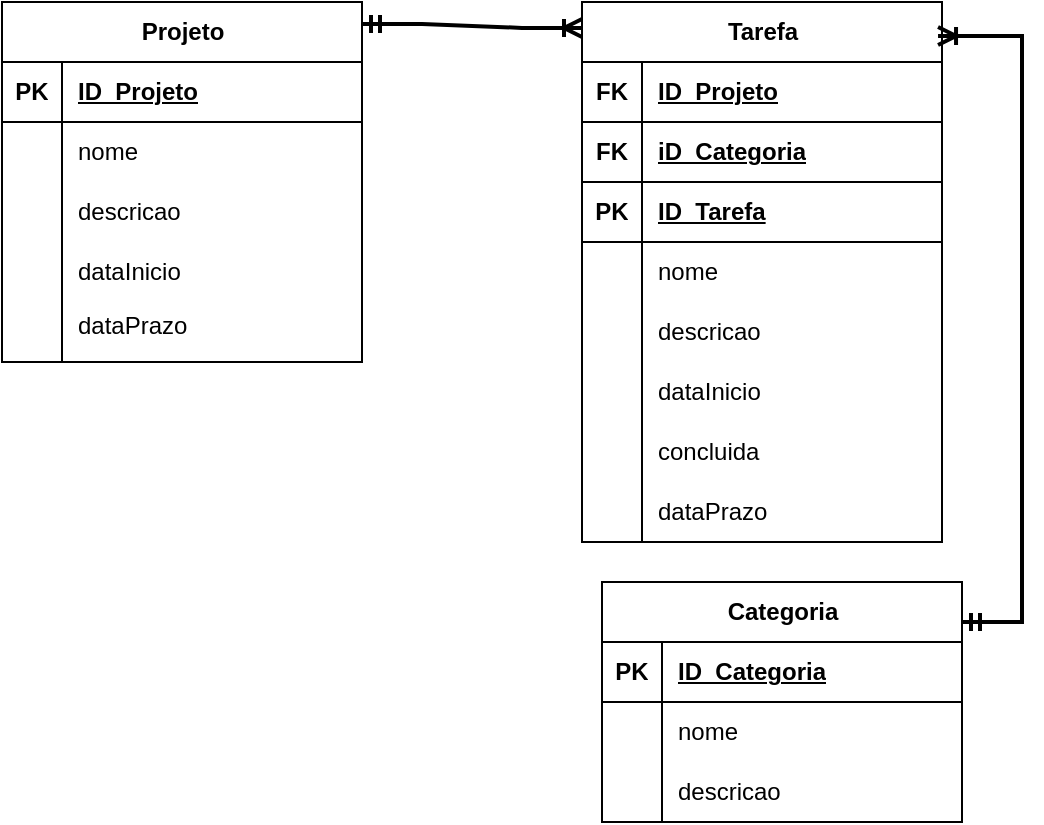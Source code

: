 <mxfile version="21.3.7" type="github">
  <diagram name="Página-1" id="YZzorlTxZwB57aUih1hC">
    <mxGraphModel dx="872" dy="484" grid="1" gridSize="10" guides="1" tooltips="1" connect="1" arrows="1" fold="1" page="1" pageScale="1" pageWidth="827" pageHeight="1169" math="0" shadow="0">
      <root>
        <mxCell id="0" />
        <mxCell id="1" parent="0" />
        <mxCell id="PAhlhJfUaNJZJe4MdjZm-1" value="Projeto" style="shape=table;startSize=30;container=1;collapsible=1;childLayout=tableLayout;fixedRows=1;rowLines=0;fontStyle=1;align=center;resizeLast=1;html=1;strokeColor=default;fontFamily=Helvetica;fontSize=12;fontColor=default;fillColor=default;" vertex="1" parent="1">
          <mxGeometry x="150" y="80" width="180" height="180" as="geometry" />
        </mxCell>
        <mxCell id="PAhlhJfUaNJZJe4MdjZm-2" value="" style="shape=tableRow;horizontal=0;startSize=0;swimlaneHead=0;swimlaneBody=0;fillColor=none;collapsible=0;dropTarget=0;points=[[0,0.5],[1,0.5]];portConstraint=eastwest;top=0;left=0;right=0;bottom=1;strokeColor=default;fontFamily=Helvetica;fontSize=12;fontColor=default;html=1;" vertex="1" parent="PAhlhJfUaNJZJe4MdjZm-1">
          <mxGeometry y="30" width="180" height="30" as="geometry" />
        </mxCell>
        <mxCell id="PAhlhJfUaNJZJe4MdjZm-3" value="PK" style="shape=partialRectangle;connectable=0;fillColor=none;top=0;left=0;bottom=0;right=0;fontStyle=1;overflow=hidden;whiteSpace=wrap;html=1;strokeColor=default;fontFamily=Helvetica;fontSize=12;fontColor=default;startSize=30;" vertex="1" parent="PAhlhJfUaNJZJe4MdjZm-2">
          <mxGeometry width="30" height="30" as="geometry">
            <mxRectangle width="30" height="30" as="alternateBounds" />
          </mxGeometry>
        </mxCell>
        <mxCell id="PAhlhJfUaNJZJe4MdjZm-4" value="ID_Projeto" style="shape=partialRectangle;connectable=0;fillColor=none;top=0;left=0;bottom=0;right=0;align=left;spacingLeft=6;fontStyle=5;overflow=hidden;whiteSpace=wrap;html=1;strokeColor=default;fontFamily=Helvetica;fontSize=12;fontColor=default;startSize=30;" vertex="1" parent="PAhlhJfUaNJZJe4MdjZm-2">
          <mxGeometry x="30" width="150" height="30" as="geometry">
            <mxRectangle width="150" height="30" as="alternateBounds" />
          </mxGeometry>
        </mxCell>
        <mxCell id="PAhlhJfUaNJZJe4MdjZm-5" value="" style="shape=tableRow;horizontal=0;startSize=0;swimlaneHead=0;swimlaneBody=0;fillColor=none;collapsible=0;dropTarget=0;points=[[0,0.5],[1,0.5]];portConstraint=eastwest;top=0;left=0;right=0;bottom=0;strokeColor=default;fontFamily=Helvetica;fontSize=12;fontColor=default;html=1;" vertex="1" parent="PAhlhJfUaNJZJe4MdjZm-1">
          <mxGeometry y="60" width="180" height="30" as="geometry" />
        </mxCell>
        <mxCell id="PAhlhJfUaNJZJe4MdjZm-6" value="" style="shape=partialRectangle;connectable=0;fillColor=none;top=0;left=0;bottom=0;right=0;editable=1;overflow=hidden;whiteSpace=wrap;html=1;strokeColor=default;fontFamily=Helvetica;fontSize=12;fontColor=default;startSize=30;" vertex="1" parent="PAhlhJfUaNJZJe4MdjZm-5">
          <mxGeometry width="30" height="30" as="geometry">
            <mxRectangle width="30" height="30" as="alternateBounds" />
          </mxGeometry>
        </mxCell>
        <mxCell id="PAhlhJfUaNJZJe4MdjZm-7" value="nome" style="shape=partialRectangle;connectable=0;fillColor=none;top=0;left=0;bottom=0;right=0;align=left;spacingLeft=6;overflow=hidden;whiteSpace=wrap;html=1;strokeColor=default;fontFamily=Helvetica;fontSize=12;fontColor=default;startSize=30;" vertex="1" parent="PAhlhJfUaNJZJe4MdjZm-5">
          <mxGeometry x="30" width="150" height="30" as="geometry">
            <mxRectangle width="150" height="30" as="alternateBounds" />
          </mxGeometry>
        </mxCell>
        <mxCell id="PAhlhJfUaNJZJe4MdjZm-8" value="" style="shape=tableRow;horizontal=0;startSize=0;swimlaneHead=0;swimlaneBody=0;fillColor=none;collapsible=0;dropTarget=0;points=[[0,0.5],[1,0.5]];portConstraint=eastwest;top=0;left=0;right=0;bottom=0;strokeColor=default;fontFamily=Helvetica;fontSize=12;fontColor=default;html=1;" vertex="1" parent="PAhlhJfUaNJZJe4MdjZm-1">
          <mxGeometry y="90" width="180" height="30" as="geometry" />
        </mxCell>
        <mxCell id="PAhlhJfUaNJZJe4MdjZm-9" value="" style="shape=partialRectangle;connectable=0;fillColor=none;top=0;left=0;bottom=0;right=0;editable=1;overflow=hidden;whiteSpace=wrap;html=1;strokeColor=default;fontFamily=Helvetica;fontSize=12;fontColor=default;startSize=30;" vertex="1" parent="PAhlhJfUaNJZJe4MdjZm-8">
          <mxGeometry width="30" height="30" as="geometry">
            <mxRectangle width="30" height="30" as="alternateBounds" />
          </mxGeometry>
        </mxCell>
        <mxCell id="PAhlhJfUaNJZJe4MdjZm-10" value="descricao" style="shape=partialRectangle;connectable=0;fillColor=none;top=0;left=0;bottom=0;right=0;align=left;spacingLeft=6;overflow=hidden;whiteSpace=wrap;html=1;strokeColor=default;fontFamily=Helvetica;fontSize=12;fontColor=default;startSize=30;" vertex="1" parent="PAhlhJfUaNJZJe4MdjZm-8">
          <mxGeometry x="30" width="150" height="30" as="geometry">
            <mxRectangle width="150" height="30" as="alternateBounds" />
          </mxGeometry>
        </mxCell>
        <mxCell id="PAhlhJfUaNJZJe4MdjZm-11" value="" style="shape=tableRow;horizontal=0;startSize=0;swimlaneHead=0;swimlaneBody=0;fillColor=none;collapsible=0;dropTarget=0;points=[[0,0.5],[1,0.5]];portConstraint=eastwest;top=0;left=0;right=0;bottom=0;strokeColor=default;fontFamily=Helvetica;fontSize=12;fontColor=default;html=1;" vertex="1" parent="PAhlhJfUaNJZJe4MdjZm-1">
          <mxGeometry y="120" width="180" height="30" as="geometry" />
        </mxCell>
        <mxCell id="PAhlhJfUaNJZJe4MdjZm-12" value="" style="shape=partialRectangle;connectable=0;fillColor=none;top=0;left=0;bottom=0;right=0;editable=1;overflow=hidden;whiteSpace=wrap;html=1;strokeColor=default;fontFamily=Helvetica;fontSize=12;fontColor=default;startSize=30;" vertex="1" parent="PAhlhJfUaNJZJe4MdjZm-11">
          <mxGeometry width="30" height="30" as="geometry">
            <mxRectangle width="30" height="30" as="alternateBounds" />
          </mxGeometry>
        </mxCell>
        <mxCell id="PAhlhJfUaNJZJe4MdjZm-13" value="dataInicio" style="shape=partialRectangle;connectable=0;fillColor=none;top=0;left=0;bottom=0;right=0;align=left;spacingLeft=6;overflow=hidden;whiteSpace=wrap;html=1;strokeColor=default;fontFamily=Helvetica;fontSize=12;fontColor=default;startSize=30;" vertex="1" parent="PAhlhJfUaNJZJe4MdjZm-11">
          <mxGeometry x="30" width="150" height="30" as="geometry">
            <mxRectangle width="150" height="30" as="alternateBounds" />
          </mxGeometry>
        </mxCell>
        <mxCell id="PAhlhJfUaNJZJe4MdjZm-14" style="shape=tableRow;horizontal=0;startSize=0;swimlaneHead=0;swimlaneBody=0;fillColor=none;collapsible=0;dropTarget=0;points=[[0,0.5],[1,0.5]];portConstraint=eastwest;top=0;left=0;right=0;bottom=0;strokeColor=default;fontFamily=Helvetica;fontSize=12;fontColor=default;html=1;" vertex="1" parent="PAhlhJfUaNJZJe4MdjZm-1">
          <mxGeometry y="150" width="180" height="30" as="geometry" />
        </mxCell>
        <mxCell id="PAhlhJfUaNJZJe4MdjZm-15" style="shape=partialRectangle;connectable=0;fillColor=none;top=0;left=0;bottom=0;right=0;editable=1;overflow=hidden;whiteSpace=wrap;html=1;strokeColor=default;fontFamily=Helvetica;fontSize=12;fontColor=default;startSize=30;" vertex="1" parent="PAhlhJfUaNJZJe4MdjZm-14">
          <mxGeometry width="30" height="30" as="geometry">
            <mxRectangle width="30" height="30" as="alternateBounds" />
          </mxGeometry>
        </mxCell>
        <mxCell id="PAhlhJfUaNJZJe4MdjZm-16" style="shape=partialRectangle;connectable=0;fillColor=none;top=0;left=0;bottom=0;right=0;align=left;spacingLeft=6;overflow=hidden;whiteSpace=wrap;html=1;strokeColor=default;fontFamily=Helvetica;fontSize=12;fontColor=default;startSize=30;" vertex="1" parent="PAhlhJfUaNJZJe4MdjZm-14">
          <mxGeometry x="30" width="150" height="30" as="geometry">
            <mxRectangle width="150" height="30" as="alternateBounds" />
          </mxGeometry>
        </mxCell>
        <mxCell id="PAhlhJfUaNJZJe4MdjZm-17" value="dataPrazo" style="shape=partialRectangle;connectable=0;fillColor=none;top=0;left=0;bottom=0;right=0;align=left;spacingLeft=6;overflow=hidden;whiteSpace=wrap;html=1;strokeColor=default;fontFamily=Helvetica;fontSize=12;fontColor=default;startSize=30;" vertex="1" parent="1">
          <mxGeometry x="180" y="227" width="150" height="30" as="geometry">
            <mxRectangle width="150" height="30" as="alternateBounds" />
          </mxGeometry>
        </mxCell>
        <mxCell id="PAhlhJfUaNJZJe4MdjZm-18" value="Tarefa" style="shape=table;startSize=30;container=1;collapsible=1;childLayout=tableLayout;fixedRows=1;rowLines=0;fontStyle=1;align=center;resizeLast=1;html=1;strokeColor=default;fontFamily=Helvetica;fontSize=12;fontColor=default;fillColor=default;" vertex="1" parent="1">
          <mxGeometry x="440" y="80" width="180" height="270" as="geometry" />
        </mxCell>
        <mxCell id="PAhlhJfUaNJZJe4MdjZm-57" style="shape=tableRow;horizontal=0;startSize=0;swimlaneHead=0;swimlaneBody=0;fillColor=none;collapsible=0;dropTarget=0;points=[[0,0.5],[1,0.5]];portConstraint=eastwest;top=0;left=0;right=0;bottom=1;strokeColor=default;fontFamily=Helvetica;fontSize=12;fontColor=default;html=1;" vertex="1" parent="PAhlhJfUaNJZJe4MdjZm-18">
          <mxGeometry y="30" width="180" height="30" as="geometry" />
        </mxCell>
        <mxCell id="PAhlhJfUaNJZJe4MdjZm-58" value="FK" style="shape=partialRectangle;connectable=0;fillColor=none;top=0;left=0;bottom=0;right=0;fontStyle=1;overflow=hidden;whiteSpace=wrap;html=1;strokeColor=default;fontFamily=Helvetica;fontSize=12;fontColor=default;startSize=30;" vertex="1" parent="PAhlhJfUaNJZJe4MdjZm-57">
          <mxGeometry width="30" height="30" as="geometry">
            <mxRectangle width="30" height="30" as="alternateBounds" />
          </mxGeometry>
        </mxCell>
        <mxCell id="PAhlhJfUaNJZJe4MdjZm-59" value="ID_Projeto" style="shape=partialRectangle;connectable=0;fillColor=none;top=0;left=0;bottom=0;right=0;align=left;spacingLeft=6;fontStyle=5;overflow=hidden;whiteSpace=wrap;html=1;strokeColor=default;fontFamily=Helvetica;fontSize=12;fontColor=default;startSize=30;" vertex="1" parent="PAhlhJfUaNJZJe4MdjZm-57">
          <mxGeometry x="30" width="150" height="30" as="geometry">
            <mxRectangle width="150" height="30" as="alternateBounds" />
          </mxGeometry>
        </mxCell>
        <mxCell id="PAhlhJfUaNJZJe4MdjZm-19" style="shape=tableRow;horizontal=0;startSize=0;swimlaneHead=0;swimlaneBody=0;fillColor=none;collapsible=0;dropTarget=0;points=[[0,0.5],[1,0.5]];portConstraint=eastwest;top=0;left=0;right=0;bottom=1;strokeColor=default;fontFamily=Helvetica;fontSize=12;fontColor=default;html=1;" vertex="1" parent="PAhlhJfUaNJZJe4MdjZm-18">
          <mxGeometry y="60" width="180" height="30" as="geometry" />
        </mxCell>
        <mxCell id="PAhlhJfUaNJZJe4MdjZm-20" value="FK" style="shape=partialRectangle;connectable=0;fillColor=none;top=0;left=0;bottom=0;right=0;fontStyle=1;overflow=hidden;whiteSpace=wrap;html=1;strokeColor=default;fontFamily=Helvetica;fontSize=12;fontColor=default;startSize=30;" vertex="1" parent="PAhlhJfUaNJZJe4MdjZm-19">
          <mxGeometry width="30" height="30" as="geometry">
            <mxRectangle width="30" height="30" as="alternateBounds" />
          </mxGeometry>
        </mxCell>
        <mxCell id="PAhlhJfUaNJZJe4MdjZm-21" value="iD_Categoria" style="shape=partialRectangle;connectable=0;fillColor=none;top=0;left=0;bottom=0;right=0;align=left;spacingLeft=6;fontStyle=5;overflow=hidden;whiteSpace=wrap;html=1;strokeColor=default;fontFamily=Helvetica;fontSize=12;fontColor=default;startSize=30;" vertex="1" parent="PAhlhJfUaNJZJe4MdjZm-19">
          <mxGeometry x="30" width="150" height="30" as="geometry">
            <mxRectangle width="150" height="30" as="alternateBounds" />
          </mxGeometry>
        </mxCell>
        <mxCell id="PAhlhJfUaNJZJe4MdjZm-22" value="" style="shape=tableRow;horizontal=0;startSize=0;swimlaneHead=0;swimlaneBody=0;fillColor=none;collapsible=0;dropTarget=0;points=[[0,0.5],[1,0.5]];portConstraint=eastwest;top=0;left=0;right=0;bottom=1;strokeColor=default;fontFamily=Helvetica;fontSize=12;fontColor=default;html=1;" vertex="1" parent="PAhlhJfUaNJZJe4MdjZm-18">
          <mxGeometry y="90" width="180" height="30" as="geometry" />
        </mxCell>
        <mxCell id="PAhlhJfUaNJZJe4MdjZm-23" value="PK" style="shape=partialRectangle;connectable=0;fillColor=none;top=0;left=0;bottom=0;right=0;fontStyle=1;overflow=hidden;whiteSpace=wrap;html=1;strokeColor=default;fontFamily=Helvetica;fontSize=12;fontColor=default;startSize=30;" vertex="1" parent="PAhlhJfUaNJZJe4MdjZm-22">
          <mxGeometry width="30" height="30" as="geometry">
            <mxRectangle width="30" height="30" as="alternateBounds" />
          </mxGeometry>
        </mxCell>
        <mxCell id="PAhlhJfUaNJZJe4MdjZm-24" value="ID_Tarefa" style="shape=partialRectangle;connectable=0;fillColor=none;top=0;left=0;bottom=0;right=0;align=left;spacingLeft=6;fontStyle=5;overflow=hidden;whiteSpace=wrap;html=1;strokeColor=default;fontFamily=Helvetica;fontSize=12;fontColor=default;startSize=30;" vertex="1" parent="PAhlhJfUaNJZJe4MdjZm-22">
          <mxGeometry x="30" width="150" height="30" as="geometry">
            <mxRectangle width="150" height="30" as="alternateBounds" />
          </mxGeometry>
        </mxCell>
        <mxCell id="PAhlhJfUaNJZJe4MdjZm-25" value="" style="shape=tableRow;horizontal=0;startSize=0;swimlaneHead=0;swimlaneBody=0;fillColor=none;collapsible=0;dropTarget=0;points=[[0,0.5],[1,0.5]];portConstraint=eastwest;top=0;left=0;right=0;bottom=0;strokeColor=default;fontFamily=Helvetica;fontSize=12;fontColor=default;html=1;" vertex="1" parent="PAhlhJfUaNJZJe4MdjZm-18">
          <mxGeometry y="120" width="180" height="30" as="geometry" />
        </mxCell>
        <mxCell id="PAhlhJfUaNJZJe4MdjZm-26" value="" style="shape=partialRectangle;connectable=0;fillColor=none;top=0;left=0;bottom=0;right=0;editable=1;overflow=hidden;whiteSpace=wrap;html=1;strokeColor=default;fontFamily=Helvetica;fontSize=12;fontColor=default;startSize=30;" vertex="1" parent="PAhlhJfUaNJZJe4MdjZm-25">
          <mxGeometry width="30" height="30" as="geometry">
            <mxRectangle width="30" height="30" as="alternateBounds" />
          </mxGeometry>
        </mxCell>
        <mxCell id="PAhlhJfUaNJZJe4MdjZm-27" value="nome" style="shape=partialRectangle;connectable=0;fillColor=none;top=0;left=0;bottom=0;right=0;align=left;spacingLeft=6;overflow=hidden;whiteSpace=wrap;html=1;strokeColor=default;fontFamily=Helvetica;fontSize=12;fontColor=default;startSize=30;" vertex="1" parent="PAhlhJfUaNJZJe4MdjZm-25">
          <mxGeometry x="30" width="150" height="30" as="geometry">
            <mxRectangle width="150" height="30" as="alternateBounds" />
          </mxGeometry>
        </mxCell>
        <mxCell id="PAhlhJfUaNJZJe4MdjZm-28" value="" style="shape=tableRow;horizontal=0;startSize=0;swimlaneHead=0;swimlaneBody=0;fillColor=none;collapsible=0;dropTarget=0;points=[[0,0.5],[1,0.5]];portConstraint=eastwest;top=0;left=0;right=0;bottom=0;strokeColor=default;fontFamily=Helvetica;fontSize=12;fontColor=default;html=1;" vertex="1" parent="PAhlhJfUaNJZJe4MdjZm-18">
          <mxGeometry y="150" width="180" height="30" as="geometry" />
        </mxCell>
        <mxCell id="PAhlhJfUaNJZJe4MdjZm-29" value="" style="shape=partialRectangle;connectable=0;fillColor=none;top=0;left=0;bottom=0;right=0;editable=1;overflow=hidden;whiteSpace=wrap;html=1;strokeColor=default;fontFamily=Helvetica;fontSize=12;fontColor=default;startSize=30;" vertex="1" parent="PAhlhJfUaNJZJe4MdjZm-28">
          <mxGeometry width="30" height="30" as="geometry">
            <mxRectangle width="30" height="30" as="alternateBounds" />
          </mxGeometry>
        </mxCell>
        <mxCell id="PAhlhJfUaNJZJe4MdjZm-30" value="descricao" style="shape=partialRectangle;connectable=0;fillColor=none;top=0;left=0;bottom=0;right=0;align=left;spacingLeft=6;overflow=hidden;whiteSpace=wrap;html=1;strokeColor=default;fontFamily=Helvetica;fontSize=12;fontColor=default;startSize=30;" vertex="1" parent="PAhlhJfUaNJZJe4MdjZm-28">
          <mxGeometry x="30" width="150" height="30" as="geometry">
            <mxRectangle width="150" height="30" as="alternateBounds" />
          </mxGeometry>
        </mxCell>
        <mxCell id="PAhlhJfUaNJZJe4MdjZm-31" value="" style="shape=tableRow;horizontal=0;startSize=0;swimlaneHead=0;swimlaneBody=0;fillColor=none;collapsible=0;dropTarget=0;points=[[0,0.5],[1,0.5]];portConstraint=eastwest;top=0;left=0;right=0;bottom=0;strokeColor=default;fontFamily=Helvetica;fontSize=12;fontColor=default;html=1;" vertex="1" parent="PAhlhJfUaNJZJe4MdjZm-18">
          <mxGeometry y="180" width="180" height="30" as="geometry" />
        </mxCell>
        <mxCell id="PAhlhJfUaNJZJe4MdjZm-32" value="" style="shape=partialRectangle;connectable=0;fillColor=none;top=0;left=0;bottom=0;right=0;editable=1;overflow=hidden;whiteSpace=wrap;html=1;strokeColor=default;fontFamily=Helvetica;fontSize=12;fontColor=default;startSize=30;" vertex="1" parent="PAhlhJfUaNJZJe4MdjZm-31">
          <mxGeometry width="30" height="30" as="geometry">
            <mxRectangle width="30" height="30" as="alternateBounds" />
          </mxGeometry>
        </mxCell>
        <mxCell id="PAhlhJfUaNJZJe4MdjZm-33" value="dataInicio" style="shape=partialRectangle;connectable=0;fillColor=none;top=0;left=0;bottom=0;right=0;align=left;spacingLeft=6;overflow=hidden;whiteSpace=wrap;html=1;strokeColor=default;fontFamily=Helvetica;fontSize=12;fontColor=default;startSize=30;" vertex="1" parent="PAhlhJfUaNJZJe4MdjZm-31">
          <mxGeometry x="30" width="150" height="30" as="geometry">
            <mxRectangle width="150" height="30" as="alternateBounds" />
          </mxGeometry>
        </mxCell>
        <mxCell id="PAhlhJfUaNJZJe4MdjZm-34" style="shape=tableRow;horizontal=0;startSize=0;swimlaneHead=0;swimlaneBody=0;fillColor=none;collapsible=0;dropTarget=0;points=[[0,0.5],[1,0.5]];portConstraint=eastwest;top=0;left=0;right=0;bottom=0;strokeColor=default;fontFamily=Helvetica;fontSize=12;fontColor=default;html=1;" vertex="1" parent="PAhlhJfUaNJZJe4MdjZm-18">
          <mxGeometry y="210" width="180" height="30" as="geometry" />
        </mxCell>
        <mxCell id="PAhlhJfUaNJZJe4MdjZm-35" style="shape=partialRectangle;connectable=0;fillColor=none;top=0;left=0;bottom=0;right=0;editable=1;overflow=hidden;whiteSpace=wrap;html=1;strokeColor=default;fontFamily=Helvetica;fontSize=12;fontColor=default;startSize=30;" vertex="1" parent="PAhlhJfUaNJZJe4MdjZm-34">
          <mxGeometry width="30" height="30" as="geometry">
            <mxRectangle width="30" height="30" as="alternateBounds" />
          </mxGeometry>
        </mxCell>
        <mxCell id="PAhlhJfUaNJZJe4MdjZm-36" style="shape=partialRectangle;connectable=0;fillColor=none;top=0;left=0;bottom=0;right=0;align=left;spacingLeft=6;overflow=hidden;whiteSpace=wrap;html=1;strokeColor=default;fontFamily=Helvetica;fontSize=12;fontColor=default;startSize=30;" vertex="1" parent="PAhlhJfUaNJZJe4MdjZm-34">
          <mxGeometry x="30" width="150" height="30" as="geometry">
            <mxRectangle width="150" height="30" as="alternateBounds" />
          </mxGeometry>
        </mxCell>
        <mxCell id="PAhlhJfUaNJZJe4MdjZm-37" style="shape=tableRow;horizontal=0;startSize=0;swimlaneHead=0;swimlaneBody=0;fillColor=none;collapsible=0;dropTarget=0;points=[[0,0.5],[1,0.5]];portConstraint=eastwest;top=0;left=0;right=0;bottom=0;strokeColor=default;fontFamily=Helvetica;fontSize=12;fontColor=default;html=1;" vertex="1" parent="PAhlhJfUaNJZJe4MdjZm-18">
          <mxGeometry y="240" width="180" height="30" as="geometry" />
        </mxCell>
        <mxCell id="PAhlhJfUaNJZJe4MdjZm-38" style="shape=partialRectangle;connectable=0;fillColor=none;top=0;left=0;bottom=0;right=0;editable=1;overflow=hidden;whiteSpace=wrap;html=1;strokeColor=default;fontFamily=Helvetica;fontSize=12;fontColor=default;startSize=30;" vertex="1" parent="PAhlhJfUaNJZJe4MdjZm-37">
          <mxGeometry width="30" height="30" as="geometry">
            <mxRectangle width="30" height="30" as="alternateBounds" />
          </mxGeometry>
        </mxCell>
        <mxCell id="PAhlhJfUaNJZJe4MdjZm-39" style="shape=partialRectangle;connectable=0;fillColor=none;top=0;left=0;bottom=0;right=0;align=left;spacingLeft=6;overflow=hidden;whiteSpace=wrap;html=1;strokeColor=default;fontFamily=Helvetica;fontSize=12;fontColor=default;startSize=30;" vertex="1" parent="PAhlhJfUaNJZJe4MdjZm-37">
          <mxGeometry x="30" width="150" height="30" as="geometry">
            <mxRectangle width="150" height="30" as="alternateBounds" />
          </mxGeometry>
        </mxCell>
        <mxCell id="PAhlhJfUaNJZJe4MdjZm-40" value="dataPrazo" style="shape=partialRectangle;connectable=0;fillColor=none;top=0;left=0;bottom=0;right=0;align=left;spacingLeft=6;overflow=hidden;whiteSpace=wrap;html=1;strokeColor=default;fontFamily=Helvetica;fontSize=12;fontColor=default;startSize=30;" vertex="1" parent="1">
          <mxGeometry x="470" y="320" width="150" height="30" as="geometry">
            <mxRectangle width="150" height="30" as="alternateBounds" />
          </mxGeometry>
        </mxCell>
        <mxCell id="PAhlhJfUaNJZJe4MdjZm-41" value="concluida" style="shape=partialRectangle;connectable=0;fillColor=none;top=0;left=0;bottom=0;right=0;align=left;spacingLeft=6;overflow=hidden;whiteSpace=wrap;html=1;strokeColor=default;fontFamily=Helvetica;fontSize=12;fontColor=default;startSize=30;" vertex="1" parent="1">
          <mxGeometry x="470" y="290" width="150" height="30" as="geometry">
            <mxRectangle width="150" height="30" as="alternateBounds" />
          </mxGeometry>
        </mxCell>
        <mxCell id="PAhlhJfUaNJZJe4MdjZm-42" value="" style="edgeStyle=entityRelationEdgeStyle;fontSize=12;html=1;endArrow=ERoneToMany;startArrow=ERmandOne;rounded=0;fontFamily=Helvetica;fontColor=default;startSize=6;exitX=1;exitY=0.061;exitDx=0;exitDy=0;exitPerimeter=0;entryX=0;entryY=0.048;entryDx=0;entryDy=0;entryPerimeter=0;strokeWidth=2;" edge="1" parent="1" source="PAhlhJfUaNJZJe4MdjZm-1" target="PAhlhJfUaNJZJe4MdjZm-18">
          <mxGeometry width="100" height="100" relative="1" as="geometry">
            <mxPoint x="320" y="280" as="sourcePoint" />
            <mxPoint x="420" y="180" as="targetPoint" />
          </mxGeometry>
        </mxCell>
        <mxCell id="PAhlhJfUaNJZJe4MdjZm-43" value="Categoria" style="shape=table;startSize=30;container=1;collapsible=1;childLayout=tableLayout;fixedRows=1;rowLines=0;fontStyle=1;align=center;resizeLast=1;html=1;strokeColor=default;fontFamily=Helvetica;fontSize=12;fontColor=default;fillColor=default;" vertex="1" parent="1">
          <mxGeometry x="450" y="370" width="180" height="120" as="geometry" />
        </mxCell>
        <mxCell id="PAhlhJfUaNJZJe4MdjZm-44" value="" style="shape=tableRow;horizontal=0;startSize=0;swimlaneHead=0;swimlaneBody=0;fillColor=none;collapsible=0;dropTarget=0;points=[[0,0.5],[1,0.5]];portConstraint=eastwest;top=0;left=0;right=0;bottom=1;strokeColor=default;fontFamily=Helvetica;fontSize=12;fontColor=default;html=1;" vertex="1" parent="PAhlhJfUaNJZJe4MdjZm-43">
          <mxGeometry y="30" width="180" height="30" as="geometry" />
        </mxCell>
        <mxCell id="PAhlhJfUaNJZJe4MdjZm-45" value="PK" style="shape=partialRectangle;connectable=0;fillColor=none;top=0;left=0;bottom=0;right=0;fontStyle=1;overflow=hidden;whiteSpace=wrap;html=1;strokeColor=default;fontFamily=Helvetica;fontSize=12;fontColor=default;startSize=30;" vertex="1" parent="PAhlhJfUaNJZJe4MdjZm-44">
          <mxGeometry width="30" height="30" as="geometry">
            <mxRectangle width="30" height="30" as="alternateBounds" />
          </mxGeometry>
        </mxCell>
        <mxCell id="PAhlhJfUaNJZJe4MdjZm-46" value="ID_Categoria" style="shape=partialRectangle;connectable=0;fillColor=none;top=0;left=0;bottom=0;right=0;align=left;spacingLeft=6;fontStyle=5;overflow=hidden;whiteSpace=wrap;html=1;strokeColor=default;fontFamily=Helvetica;fontSize=12;fontColor=default;startSize=30;" vertex="1" parent="PAhlhJfUaNJZJe4MdjZm-44">
          <mxGeometry x="30" width="150" height="30" as="geometry">
            <mxRectangle width="150" height="30" as="alternateBounds" />
          </mxGeometry>
        </mxCell>
        <mxCell id="PAhlhJfUaNJZJe4MdjZm-47" value="" style="shape=tableRow;horizontal=0;startSize=0;swimlaneHead=0;swimlaneBody=0;fillColor=none;collapsible=0;dropTarget=0;points=[[0,0.5],[1,0.5]];portConstraint=eastwest;top=0;left=0;right=0;bottom=0;strokeColor=default;fontFamily=Helvetica;fontSize=12;fontColor=default;html=1;" vertex="1" parent="PAhlhJfUaNJZJe4MdjZm-43">
          <mxGeometry y="60" width="180" height="30" as="geometry" />
        </mxCell>
        <mxCell id="PAhlhJfUaNJZJe4MdjZm-48" value="" style="shape=partialRectangle;connectable=0;fillColor=none;top=0;left=0;bottom=0;right=0;editable=1;overflow=hidden;whiteSpace=wrap;html=1;strokeColor=default;fontFamily=Helvetica;fontSize=12;fontColor=default;startSize=30;" vertex="1" parent="PAhlhJfUaNJZJe4MdjZm-47">
          <mxGeometry width="30" height="30" as="geometry">
            <mxRectangle width="30" height="30" as="alternateBounds" />
          </mxGeometry>
        </mxCell>
        <mxCell id="PAhlhJfUaNJZJe4MdjZm-49" value="nome" style="shape=partialRectangle;connectable=0;fillColor=none;top=0;left=0;bottom=0;right=0;align=left;spacingLeft=6;overflow=hidden;whiteSpace=wrap;html=1;strokeColor=default;fontFamily=Helvetica;fontSize=12;fontColor=default;startSize=30;" vertex="1" parent="PAhlhJfUaNJZJe4MdjZm-47">
          <mxGeometry x="30" width="150" height="30" as="geometry">
            <mxRectangle width="150" height="30" as="alternateBounds" />
          </mxGeometry>
        </mxCell>
        <mxCell id="PAhlhJfUaNJZJe4MdjZm-50" value="" style="shape=tableRow;horizontal=0;startSize=0;swimlaneHead=0;swimlaneBody=0;fillColor=none;collapsible=0;dropTarget=0;points=[[0,0.5],[1,0.5]];portConstraint=eastwest;top=0;left=0;right=0;bottom=0;strokeColor=default;fontFamily=Helvetica;fontSize=12;fontColor=default;html=1;" vertex="1" parent="PAhlhJfUaNJZJe4MdjZm-43">
          <mxGeometry y="90" width="180" height="30" as="geometry" />
        </mxCell>
        <mxCell id="PAhlhJfUaNJZJe4MdjZm-51" value="" style="shape=partialRectangle;connectable=0;fillColor=none;top=0;left=0;bottom=0;right=0;editable=1;overflow=hidden;whiteSpace=wrap;html=1;strokeColor=default;fontFamily=Helvetica;fontSize=12;fontColor=default;startSize=30;" vertex="1" parent="PAhlhJfUaNJZJe4MdjZm-50">
          <mxGeometry width="30" height="30" as="geometry">
            <mxRectangle width="30" height="30" as="alternateBounds" />
          </mxGeometry>
        </mxCell>
        <mxCell id="PAhlhJfUaNJZJe4MdjZm-52" value="descricao" style="shape=partialRectangle;connectable=0;fillColor=none;top=0;left=0;bottom=0;right=0;align=left;spacingLeft=6;overflow=hidden;whiteSpace=wrap;html=1;strokeColor=default;fontFamily=Helvetica;fontSize=12;fontColor=default;startSize=30;" vertex="1" parent="PAhlhJfUaNJZJe4MdjZm-50">
          <mxGeometry x="30" width="150" height="30" as="geometry">
            <mxRectangle width="150" height="30" as="alternateBounds" />
          </mxGeometry>
        </mxCell>
        <mxCell id="PAhlhJfUaNJZJe4MdjZm-53" value="" style="edgeStyle=entityRelationEdgeStyle;fontSize=12;html=1;endArrow=ERoneToMany;startArrow=ERmandOne;rounded=0;fontFamily=Helvetica;fontColor=default;startSize=6;strokeWidth=2;entryX=0.989;entryY=0.063;entryDx=0;entryDy=0;entryPerimeter=0;" edge="1" parent="1" target="PAhlhJfUaNJZJe4MdjZm-18">
          <mxGeometry width="100" height="100" relative="1" as="geometry">
            <mxPoint x="630" y="390" as="sourcePoint" />
            <mxPoint x="730" y="342" as="targetPoint" />
          </mxGeometry>
        </mxCell>
      </root>
    </mxGraphModel>
  </diagram>
</mxfile>
